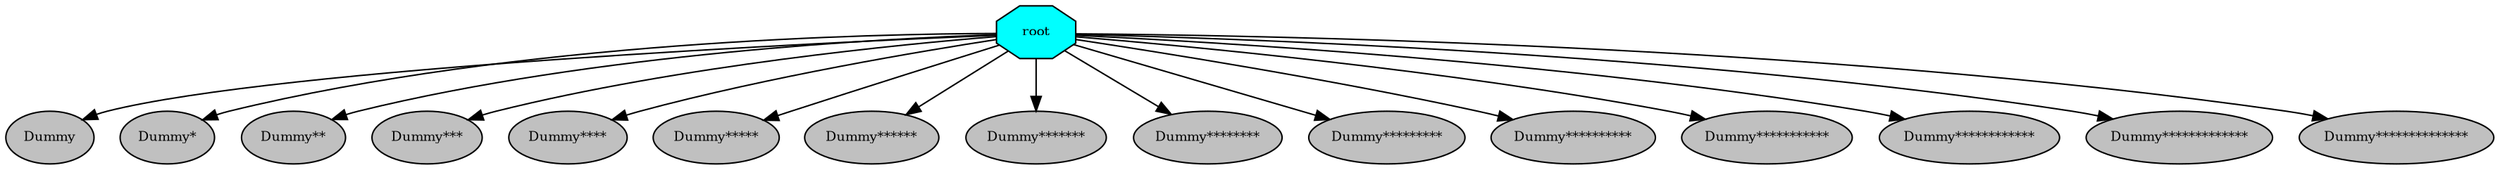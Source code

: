 digraph pastafarianism {
ordering=out;
graph [fontname="times-roman"];
node [fontname="times-roman"];
edge [fontname="times-roman"];
root [fillcolor=cyan, fontcolor=black, fontsize=9, label=root, shape=octagon, style=filled];
Dummy [fillcolor=gray, fontcolor=black, fontsize=9, label=Dummy, shape=ellipse, style=filled];
root -> Dummy;
"Dummy*" [fillcolor=gray, fontcolor=black, fontsize=9, label="Dummy*", shape=ellipse, style=filled];
root -> "Dummy*";
"Dummy**" [fillcolor=gray, fontcolor=black, fontsize=9, label="Dummy**", shape=ellipse, style=filled];
root -> "Dummy**";
"Dummy***" [fillcolor=gray, fontcolor=black, fontsize=9, label="Dummy***", shape=ellipse, style=filled];
root -> "Dummy***";
"Dummy****" [fillcolor=gray, fontcolor=black, fontsize=9, label="Dummy****", shape=ellipse, style=filled];
root -> "Dummy****";
"Dummy*****" [fillcolor=gray, fontcolor=black, fontsize=9, label="Dummy*****", shape=ellipse, style=filled];
root -> "Dummy*****";
"Dummy******" [fillcolor=gray, fontcolor=black, fontsize=9, label="Dummy******", shape=ellipse, style=filled];
root -> "Dummy******";
"Dummy*******" [fillcolor=gray, fontcolor=black, fontsize=9, label="Dummy*******", shape=ellipse, style=filled];
root -> "Dummy*******";
"Dummy********" [fillcolor=gray, fontcolor=black, fontsize=9, label="Dummy********", shape=ellipse, style=filled];
root -> "Dummy********";
"Dummy*********" [fillcolor=gray, fontcolor=black, fontsize=9, label="Dummy*********", shape=ellipse, style=filled];
root -> "Dummy*********";
"Dummy**********" [fillcolor=gray, fontcolor=black, fontsize=9, label="Dummy**********", shape=ellipse, style=filled];
root -> "Dummy**********";
"Dummy***********" [fillcolor=gray, fontcolor=black, fontsize=9, label="Dummy***********", shape=ellipse, style=filled];
root -> "Dummy***********";
"Dummy************" [fillcolor=gray, fontcolor=black, fontsize=9, label="Dummy************", shape=ellipse, style=filled];
root -> "Dummy************";
"Dummy*************" [fillcolor=gray, fontcolor=black, fontsize=9, label="Dummy*************", shape=ellipse, style=filled];
root -> "Dummy*************";
"Dummy**************" [fillcolor=gray, fontcolor=black, fontsize=9, label="Dummy**************", shape=ellipse, style=filled];
root -> "Dummy**************";
}
